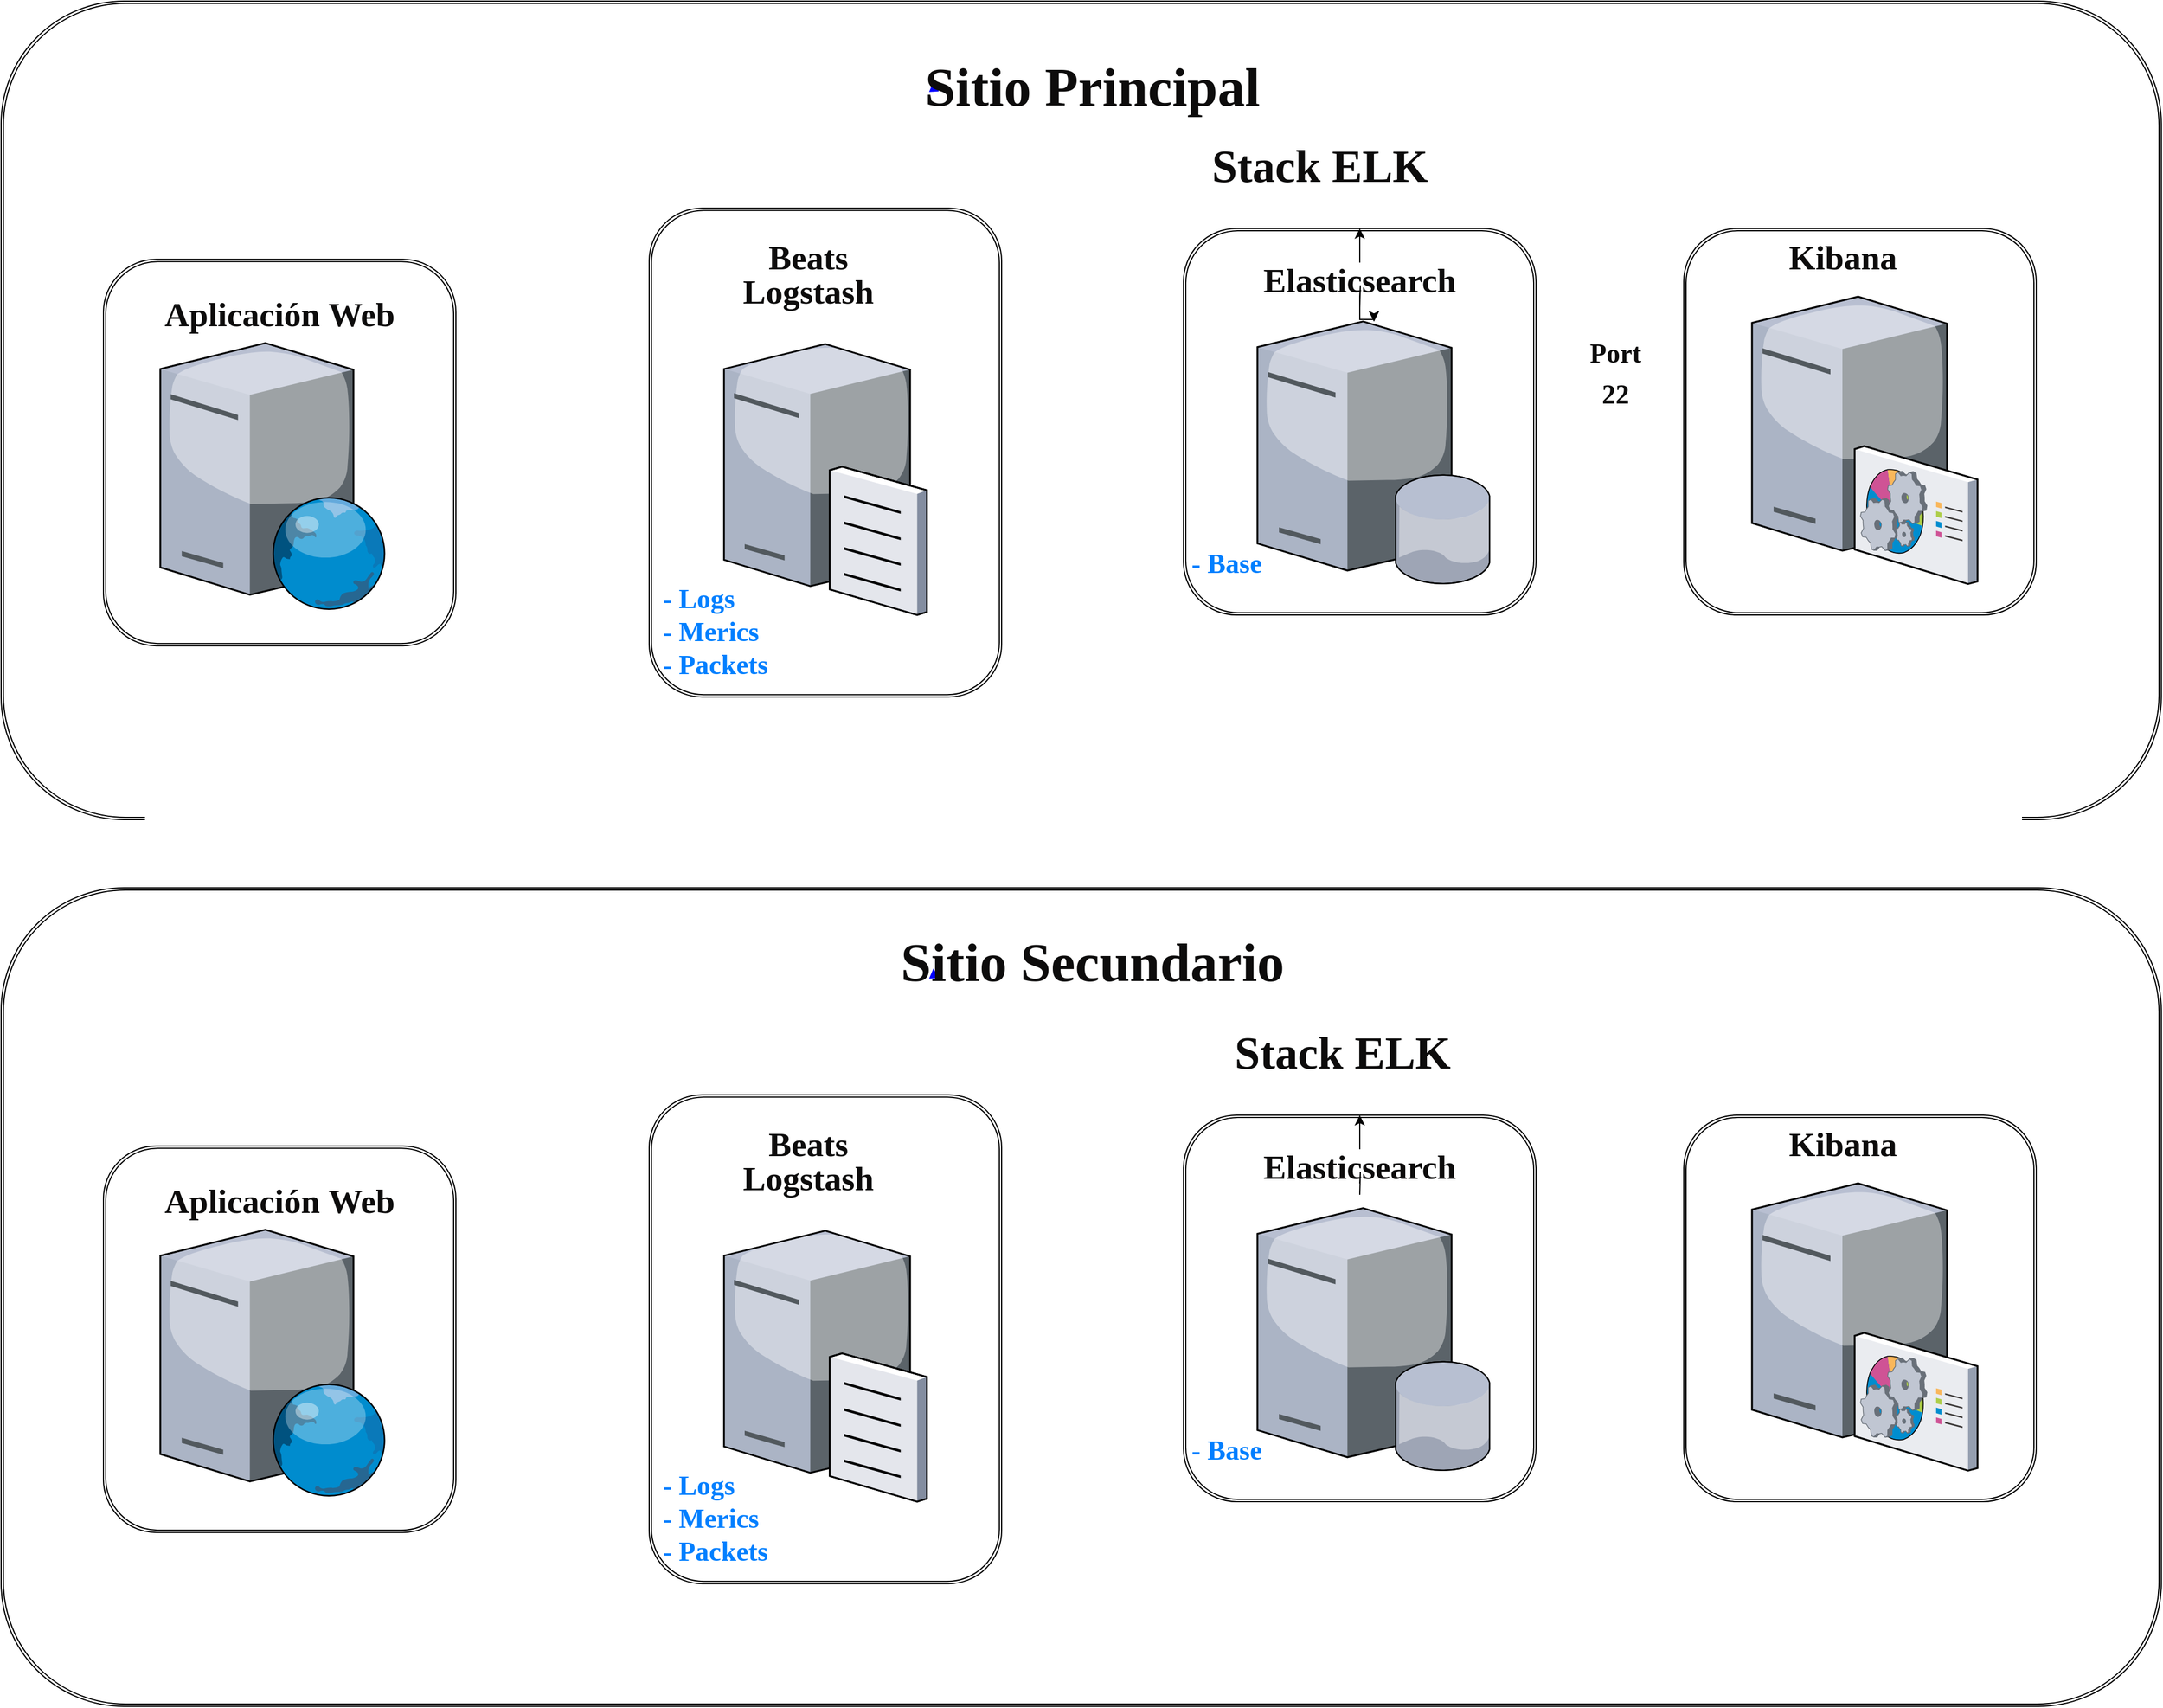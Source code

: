 <mxfile version="20.8.1" type="github">
  <diagram name="Page-1" id="822b0af5-4adb-64df-f703-e8dfc1f81529">
    <mxGraphModel dx="2054" dy="534" grid="1" gridSize="10" guides="1" tooltips="1" connect="1" arrows="1" fold="1" page="1" pageScale="1" pageWidth="1100" pageHeight="850" background="none" math="0" shadow="0">
      <root>
        <mxCell id="0" />
        <mxCell id="1" parent="0" />
        <mxCell id="I3DkCNayP3qVsuITPL4q-41" value="" style="shape=ext;double=1;rounded=1;whiteSpace=wrap;html=1;fontSize=30;fontColor=#0d0c0c;" parent="1" vertex="1">
          <mxGeometry x="-210" y="310" width="1900" height="720" as="geometry" />
        </mxCell>
        <mxCell id="I3DkCNayP3qVsuITPL4q-17" value="" style="shape=ext;double=1;rounded=1;whiteSpace=wrap;html=1;fontSize=30;fontColor=#0d0c0c;" parent="1" vertex="1">
          <mxGeometry x="830" y="510" width="310" height="340" as="geometry" />
        </mxCell>
        <mxCell id="I3DkCNayP3qVsuITPL4q-9" value="" style="shape=ext;double=1;rounded=1;whiteSpace=wrap;html=1;fontSize=30;fontColor=#0d0c0c;" parent="1" vertex="1">
          <mxGeometry x="360" y="492.08" width="310" height="430" as="geometry" />
        </mxCell>
        <mxCell id="7d933b09d9755ecc-23" style="rounded=0;html=1;labelBackgroundColor=none;startArrow=none;startFill=0;endArrow=block;endFill=1;strokeColor=#0000FF;strokeWidth=1;fontFamily=Verdana;fontSize=12" parent="1" edge="1">
          <mxGeometry relative="1" as="geometry">
            <mxPoint x="610.459" y="389.539" as="sourcePoint" />
            <mxPoint x="610" y="381" as="targetPoint" />
          </mxGeometry>
        </mxCell>
        <mxCell id="I3DkCNayP3qVsuITPL4q-10" value="" style="verticalLabelPosition=bottom;aspect=fixed;html=1;verticalAlign=top;strokeColor=none;shape=mxgraph.citrix.file_server;rounded=0;shadow=0;comic=0;fontFamily=Verdana;" parent="1" vertex="1">
          <mxGeometry x="425.82" y="606" width="178.35" height="243.66" as="geometry" />
        </mxCell>
        <mxCell id="I3DkCNayP3qVsuITPL4q-20" value="" style="edgeStyle=orthogonalEdgeStyle;rounded=0;orthogonalLoop=1;jettySize=auto;html=1;fontSize=24;fontColor=#007FFF;startArrow=none;" parent="1" source="I3DkCNayP3qVsuITPL4q-21" edge="1">
          <mxGeometry relative="1" as="geometry">
            <mxPoint x="985" y="510" as="targetPoint" />
          </mxGeometry>
        </mxCell>
        <mxCell id="I3DkCNayP3qVsuITPL4q-22" value="" style="edgeStyle=orthogonalEdgeStyle;rounded=0;orthogonalLoop=1;jettySize=auto;html=1;fontSize=24;fontColor=#007FFF;endArrow=none;" parent="1" target="I3DkCNayP3qVsuITPL4q-21" edge="1">
          <mxGeometry relative="1" as="geometry">
            <mxPoint x="985" y="580" as="sourcePoint" />
            <mxPoint x="985" y="510" as="targetPoint" />
          </mxGeometry>
        </mxCell>
        <mxCell id="I3DkCNayP3qVsuITPL4q-85" value="" style="edgeStyle=orthogonalEdgeStyle;rounded=0;orthogonalLoop=1;jettySize=auto;html=1;fontSize=48;fontColor=#007FFF;" parent="1" source="I3DkCNayP3qVsuITPL4q-21" target="I3DkCNayP3qVsuITPL4q-29" edge="1">
          <mxGeometry relative="1" as="geometry" />
        </mxCell>
        <mxCell id="I3DkCNayP3qVsuITPL4q-86" value="" style="edgeStyle=orthogonalEdgeStyle;rounded=0;orthogonalLoop=1;jettySize=auto;html=1;fontSize=48;fontColor=#007FFF;" parent="1" source="I3DkCNayP3qVsuITPL4q-21" target="I3DkCNayP3qVsuITPL4q-29" edge="1">
          <mxGeometry relative="1" as="geometry" />
        </mxCell>
        <mxCell id="I3DkCNayP3qVsuITPL4q-87" value="" style="edgeStyle=orthogonalEdgeStyle;rounded=0;orthogonalLoop=1;jettySize=auto;html=1;fontSize=48;fontColor=#007FFF;" parent="1" source="I3DkCNayP3qVsuITPL4q-21" target="I3DkCNayP3qVsuITPL4q-29" edge="1">
          <mxGeometry relative="1" as="geometry" />
        </mxCell>
        <mxCell id="I3DkCNayP3qVsuITPL4q-21" value="&lt;b style=&quot;border-color: var(--border-color); color: rgb(13, 12, 12); font-family: Verdana; font-size: 30px;&quot;&gt;Elasticsearch&lt;/b&gt;" style="text;strokeColor=none;align=center;fillColor=none;html=1;verticalAlign=middle;whiteSpace=wrap;rounded=0;fontSize=24;fontColor=#007FFF;" parent="1" vertex="1">
          <mxGeometry x="955" y="540" width="60" height="30" as="geometry" />
        </mxCell>
        <mxCell id="I3DkCNayP3qVsuITPL4q-23" value="&lt;font face=&quot;Verdana&quot; color=&quot;#0d0c0c&quot;&gt;&lt;span style=&quot;font-size: 30px;&quot;&gt;&lt;b&gt;Logstash&lt;/b&gt;&lt;/span&gt;&lt;/font&gt;" style="text;strokeColor=none;align=center;fillColor=none;html=1;verticalAlign=middle;whiteSpace=wrap;rounded=0;fontSize=24;fontColor=#007FFF;" parent="1" vertex="1">
          <mxGeometry x="470" y="550" width="60" height="30" as="geometry" />
        </mxCell>
        <mxCell id="I3DkCNayP3qVsuITPL4q-24" value="&lt;font face=&quot;Verdana&quot; color=&quot;#0d0c0c&quot;&gt;&lt;span style=&quot;font-size: 30px;&quot;&gt;&lt;b&gt;Beats&lt;/b&gt;&lt;/span&gt;&lt;/font&gt;" style="text;strokeColor=none;align=center;fillColor=none;html=1;verticalAlign=middle;whiteSpace=wrap;rounded=0;fontSize=24;fontColor=#007FFF;" parent="1" vertex="1">
          <mxGeometry x="470" y="520" width="60" height="30" as="geometry" />
        </mxCell>
        <mxCell id="I3DkCNayP3qVsuITPL4q-26" value="" style="shape=ext;double=1;rounded=1;whiteSpace=wrap;html=1;fontSize=30;fontColor=#0d0c0c;" parent="1" vertex="1">
          <mxGeometry x="1270" y="510" width="310" height="340" as="geometry" />
        </mxCell>
        <mxCell id="I3DkCNayP3qVsuITPL4q-27" value="&lt;b style=&quot;border-color: var(--border-color); color: rgb(0, 0, 0); font-family: Verdana;&quot;&gt;&lt;font style=&quot;border-color: var(--border-color);&quot; color=&quot;#007fff&quot;&gt;- Logs&lt;br style=&quot;border-color: var(--border-color);&quot;&gt;- Merics&lt;br style=&quot;border-color: var(--border-color);&quot;&gt;&lt;div style=&quot;border-color: var(--border-color);&quot;&gt;&lt;b style=&quot;border-color: var(--border-color); background-color: initial;&quot;&gt;- Packets&lt;/b&gt;&lt;/div&gt;&lt;/font&gt;&lt;/b&gt;" style="text;strokeColor=none;align=left;fillColor=none;html=1;verticalAlign=middle;whiteSpace=wrap;rounded=0;fontSize=24;fontColor=#007FFF;" parent="1" vertex="1">
          <mxGeometry x="370" y="849.66" width="180" height="30" as="geometry" />
        </mxCell>
        <mxCell id="I3DkCNayP3qVsuITPL4q-28" value="&lt;b style=&quot;border-color: var(--border-color); color: rgb(0, 0, 0); font-family: Verdana;&quot;&gt;&lt;font style=&quot;border-color: var(--border-color);&quot; color=&quot;#007fff&quot;&gt;- Base&lt;br&gt;&lt;/font&gt;&lt;/b&gt;" style="text;strokeColor=none;align=left;fillColor=none;html=1;verticalAlign=middle;whiteSpace=wrap;rounded=0;fontSize=24;fontColor=#007FFF;" parent="1" vertex="1">
          <mxGeometry x="835" y="790" width="180" height="30" as="geometry" />
        </mxCell>
        <mxCell id="I3DkCNayP3qVsuITPL4q-29" value="" style="verticalLabelPosition=bottom;sketch=0;aspect=fixed;html=1;verticalAlign=top;strokeColor=none;align=center;outlineConnect=0;shape=mxgraph.citrix.database_server;fontSize=24;fontColor=#007FFF;" parent="1" vertex="1">
          <mxGeometry x="895" y="591.76" width="205.01" height="230.64" as="geometry" />
        </mxCell>
        <mxCell id="I3DkCNayP3qVsuITPL4q-31" value="" style="verticalLabelPosition=bottom;sketch=0;aspect=fixed;html=1;verticalAlign=top;strokeColor=none;align=center;outlineConnect=0;shape=mxgraph.citrix.command_center;fontSize=24;fontColor=#007FFF;" parent="1" vertex="1">
          <mxGeometry x="1330" y="570" width="198.5" height="252.4" as="geometry" />
        </mxCell>
        <mxCell id="I3DkCNayP3qVsuITPL4q-32" value="&lt;font face=&quot;Verdana&quot; color=&quot;#0d0c0c&quot;&gt;&lt;span style=&quot;font-size: 30px;&quot;&gt;&lt;b&gt;Kibana&lt;/b&gt;&lt;/span&gt;&lt;/font&gt;" style="text;strokeColor=none;align=center;fillColor=none;html=1;verticalAlign=middle;whiteSpace=wrap;rounded=0;fontSize=24;fontColor=#007FFF;" parent="1" vertex="1">
          <mxGeometry x="1380" y="520" width="60" height="30" as="geometry" />
        </mxCell>
        <mxCell id="I3DkCNayP3qVsuITPL4q-36" value="" style="shape=ext;double=1;rounded=1;whiteSpace=wrap;html=1;fontSize=30;fontColor=#0d0c0c;" parent="1" vertex="1">
          <mxGeometry x="-120" y="537.08" width="310" height="340" as="geometry" />
        </mxCell>
        <mxCell id="I3DkCNayP3qVsuITPL4q-37" value="" style="verticalLabelPosition=bottom;sketch=0;aspect=fixed;html=1;verticalAlign=top;strokeColor=none;align=center;outlineConnect=0;shape=mxgraph.citrix.web_server;fontSize=24;fontColor=#007FFF;" parent="1" vertex="1">
          <mxGeometry x="-70" y="610.77" width="199" height="234.12" as="geometry" />
        </mxCell>
        <mxCell id="I3DkCNayP3qVsuITPL4q-40" value="&lt;font face=&quot;Verdana&quot; color=&quot;#0d0c0c&quot;&gt;&lt;span style=&quot;font-size: 30px;&quot;&gt;&lt;b&gt;Aplicación&lt;/b&gt;&lt;/span&gt;&lt;b style=&quot;font-size: 30px;&quot;&gt;&amp;nbsp;Web&lt;/b&gt;&lt;/font&gt;" style="text;strokeColor=none;align=center;fillColor=none;html=1;verticalAlign=middle;whiteSpace=wrap;rounded=0;fontSize=24;fontColor=#007FFF;" parent="1" vertex="1">
          <mxGeometry x="5" y="570" width="60" height="30" as="geometry" />
        </mxCell>
        <mxCell id="I3DkCNayP3qVsuITPL4q-42" value="&lt;font size=&quot;1&quot; face=&quot;Verdana&quot; color=&quot;#0d0c0c&quot;&gt;&lt;b style=&quot;font-size: 48px;&quot;&gt;Sitio Principal&lt;/b&gt;&lt;/font&gt;" style="text;strokeColor=none;align=center;fillColor=none;html=1;verticalAlign=middle;whiteSpace=wrap;rounded=0;fontSize=24;fontColor=#007FFF;" parent="1" vertex="1">
          <mxGeometry x="540" y="370" width="420" height="30" as="geometry" />
        </mxCell>
        <mxCell id="I3DkCNayP3qVsuITPL4q-63" value="" style="shape=ext;double=1;rounded=1;whiteSpace=wrap;html=1;fontSize=30;fontColor=#0d0c0c;" parent="1" vertex="1">
          <mxGeometry x="-210" y="1090" width="1900" height="720" as="geometry" />
        </mxCell>
        <mxCell id="I3DkCNayP3qVsuITPL4q-64" value="" style="shape=ext;double=1;rounded=1;whiteSpace=wrap;html=1;fontSize=30;fontColor=#0d0c0c;" parent="1" vertex="1">
          <mxGeometry x="830" y="1290" width="310" height="340" as="geometry" />
        </mxCell>
        <mxCell id="I3DkCNayP3qVsuITPL4q-65" value="" style="shape=ext;double=1;rounded=1;whiteSpace=wrap;html=1;fontSize=30;fontColor=#0d0c0c;" parent="1" vertex="1">
          <mxGeometry x="360" y="1272.08" width="310" height="430" as="geometry" />
        </mxCell>
        <mxCell id="I3DkCNayP3qVsuITPL4q-66" style="rounded=0;html=1;labelBackgroundColor=none;startArrow=none;startFill=0;endArrow=block;endFill=1;strokeColor=#0000FF;strokeWidth=1;fontFamily=Verdana;fontSize=12" parent="1" edge="1">
          <mxGeometry relative="1" as="geometry">
            <mxPoint x="610.459" y="1169.539" as="sourcePoint" />
            <mxPoint x="610" y="1161" as="targetPoint" />
          </mxGeometry>
        </mxCell>
        <mxCell id="I3DkCNayP3qVsuITPL4q-67" value="" style="verticalLabelPosition=bottom;aspect=fixed;html=1;verticalAlign=top;strokeColor=none;shape=mxgraph.citrix.file_server;rounded=0;shadow=0;comic=0;fontFamily=Verdana;" parent="1" vertex="1">
          <mxGeometry x="425.82" y="1386" width="178.35" height="243.66" as="geometry" />
        </mxCell>
        <mxCell id="I3DkCNayP3qVsuITPL4q-68" value="" style="edgeStyle=orthogonalEdgeStyle;rounded=0;orthogonalLoop=1;jettySize=auto;html=1;fontSize=24;fontColor=#007FFF;startArrow=none;" parent="1" source="I3DkCNayP3qVsuITPL4q-70" edge="1">
          <mxGeometry relative="1" as="geometry">
            <mxPoint x="985" y="1290" as="targetPoint" />
          </mxGeometry>
        </mxCell>
        <mxCell id="I3DkCNayP3qVsuITPL4q-69" value="" style="edgeStyle=orthogonalEdgeStyle;rounded=0;orthogonalLoop=1;jettySize=auto;html=1;fontSize=24;fontColor=#007FFF;endArrow=none;" parent="1" target="I3DkCNayP3qVsuITPL4q-70" edge="1">
          <mxGeometry relative="1" as="geometry">
            <mxPoint x="985" y="1360" as="sourcePoint" />
            <mxPoint x="985" y="1290" as="targetPoint" />
          </mxGeometry>
        </mxCell>
        <mxCell id="I3DkCNayP3qVsuITPL4q-70" value="&lt;b style=&quot;border-color: var(--border-color); color: rgb(13, 12, 12); font-family: Verdana; font-size: 30px;&quot;&gt;Elasticsearch&lt;/b&gt;" style="text;strokeColor=none;align=center;fillColor=none;html=1;verticalAlign=middle;whiteSpace=wrap;rounded=0;fontSize=24;fontColor=#007FFF;" parent="1" vertex="1">
          <mxGeometry x="955" y="1320" width="60" height="30" as="geometry" />
        </mxCell>
        <mxCell id="I3DkCNayP3qVsuITPL4q-71" value="&lt;font face=&quot;Verdana&quot; color=&quot;#0d0c0c&quot;&gt;&lt;span style=&quot;font-size: 30px;&quot;&gt;&lt;b&gt;Logstash&lt;/b&gt;&lt;/span&gt;&lt;/font&gt;" style="text;strokeColor=none;align=center;fillColor=none;html=1;verticalAlign=middle;whiteSpace=wrap;rounded=0;fontSize=24;fontColor=#007FFF;" parent="1" vertex="1">
          <mxGeometry x="470" y="1330" width="60" height="30" as="geometry" />
        </mxCell>
        <mxCell id="I3DkCNayP3qVsuITPL4q-72" value="&lt;font face=&quot;Verdana&quot; color=&quot;#0d0c0c&quot;&gt;&lt;span style=&quot;font-size: 30px;&quot;&gt;&lt;b&gt;Beats&lt;/b&gt;&lt;/span&gt;&lt;/font&gt;" style="text;strokeColor=none;align=center;fillColor=none;html=1;verticalAlign=middle;whiteSpace=wrap;rounded=0;fontSize=24;fontColor=#007FFF;" parent="1" vertex="1">
          <mxGeometry x="470" y="1300" width="60" height="30" as="geometry" />
        </mxCell>
        <mxCell id="I3DkCNayP3qVsuITPL4q-73" value="" style="shape=ext;double=1;rounded=1;whiteSpace=wrap;html=1;fontSize=30;fontColor=#0d0c0c;" parent="1" vertex="1">
          <mxGeometry x="1270" y="1290" width="310" height="340" as="geometry" />
        </mxCell>
        <mxCell id="I3DkCNayP3qVsuITPL4q-74" value="&lt;b style=&quot;border-color: var(--border-color); color: rgb(0, 0, 0); font-family: Verdana;&quot;&gt;&lt;font style=&quot;border-color: var(--border-color);&quot; color=&quot;#007fff&quot;&gt;- Logs&lt;br style=&quot;border-color: var(--border-color);&quot;&gt;- Merics&lt;br style=&quot;border-color: var(--border-color);&quot;&gt;&lt;div style=&quot;border-color: var(--border-color);&quot;&gt;&lt;b style=&quot;border-color: var(--border-color); background-color: initial;&quot;&gt;- Packets&lt;/b&gt;&lt;/div&gt;&lt;/font&gt;&lt;/b&gt;" style="text;strokeColor=none;align=left;fillColor=none;html=1;verticalAlign=middle;whiteSpace=wrap;rounded=0;fontSize=24;fontColor=#007FFF;" parent="1" vertex="1">
          <mxGeometry x="370" y="1629.66" width="180" height="30" as="geometry" />
        </mxCell>
        <mxCell id="I3DkCNayP3qVsuITPL4q-75" value="&lt;b style=&quot;border-color: var(--border-color); color: rgb(0, 0, 0); font-family: Verdana;&quot;&gt;&lt;font style=&quot;border-color: var(--border-color);&quot; color=&quot;#007fff&quot;&gt;- Base&lt;br&gt;&lt;/font&gt;&lt;/b&gt;" style="text;strokeColor=none;align=left;fillColor=none;html=1;verticalAlign=middle;whiteSpace=wrap;rounded=0;fontSize=24;fontColor=#007FFF;" parent="1" vertex="1">
          <mxGeometry x="835" y="1570" width="180" height="30" as="geometry" />
        </mxCell>
        <mxCell id="I3DkCNayP3qVsuITPL4q-76" value="" style="verticalLabelPosition=bottom;sketch=0;aspect=fixed;html=1;verticalAlign=top;strokeColor=none;align=center;outlineConnect=0;shape=mxgraph.citrix.database_server;fontSize=24;fontColor=#007FFF;" parent="1" vertex="1">
          <mxGeometry x="895" y="1371.76" width="205.01" height="230.64" as="geometry" />
        </mxCell>
        <mxCell id="I3DkCNayP3qVsuITPL4q-77" value="" style="verticalLabelPosition=bottom;sketch=0;aspect=fixed;html=1;verticalAlign=top;strokeColor=none;align=center;outlineConnect=0;shape=mxgraph.citrix.command_center;fontSize=24;fontColor=#007FFF;" parent="1" vertex="1">
          <mxGeometry x="1330" y="1350" width="198.5" height="252.4" as="geometry" />
        </mxCell>
        <mxCell id="I3DkCNayP3qVsuITPL4q-78" value="&lt;font face=&quot;Verdana&quot; color=&quot;#0d0c0c&quot;&gt;&lt;span style=&quot;font-size: 30px;&quot;&gt;&lt;b&gt;Kibana&lt;/b&gt;&lt;/span&gt;&lt;/font&gt;" style="text;strokeColor=none;align=center;fillColor=none;html=1;verticalAlign=middle;whiteSpace=wrap;rounded=0;fontSize=24;fontColor=#007FFF;" parent="1" vertex="1">
          <mxGeometry x="1380" y="1300" width="60" height="30" as="geometry" />
        </mxCell>
        <mxCell id="I3DkCNayP3qVsuITPL4q-79" value="" style="shape=ext;double=1;rounded=1;whiteSpace=wrap;html=1;fontSize=30;fontColor=#0d0c0c;" parent="1" vertex="1">
          <mxGeometry x="-120" y="1317.08" width="310" height="340" as="geometry" />
        </mxCell>
        <mxCell id="I3DkCNayP3qVsuITPL4q-80" value="" style="verticalLabelPosition=bottom;sketch=0;aspect=fixed;html=1;verticalAlign=top;strokeColor=none;align=center;outlineConnect=0;shape=mxgraph.citrix.web_server;fontSize=24;fontColor=#007FFF;" parent="1" vertex="1">
          <mxGeometry x="-70" y="1390.77" width="199" height="234.12" as="geometry" />
        </mxCell>
        <mxCell id="I3DkCNayP3qVsuITPL4q-81" value="&lt;font face=&quot;Verdana&quot; color=&quot;#0d0c0c&quot;&gt;&lt;span style=&quot;font-size: 30px;&quot;&gt;&lt;b&gt;Aplicación&lt;/b&gt;&lt;/span&gt;&lt;b style=&quot;font-size: 30px;&quot;&gt;&amp;nbsp;Web&lt;/b&gt;&lt;/font&gt;" style="text;strokeColor=none;align=center;fillColor=none;html=1;verticalAlign=middle;whiteSpace=wrap;rounded=0;fontSize=24;fontColor=#007FFF;" parent="1" vertex="1">
          <mxGeometry x="5" y="1350" width="60" height="30" as="geometry" />
        </mxCell>
        <mxCell id="I3DkCNayP3qVsuITPL4q-82" value="&lt;font size=&quot;1&quot; face=&quot;Verdana&quot; color=&quot;#0d0c0c&quot;&gt;&lt;b style=&quot;font-size: 48px;&quot;&gt;Sitio Secundario&lt;br&gt;&lt;/b&gt;&lt;/font&gt;" style="text;strokeColor=none;align=center;fillColor=none;html=1;verticalAlign=middle;whiteSpace=wrap;rounded=0;fontSize=24;fontColor=#007FFF;" parent="1" vertex="1">
          <mxGeometry x="460" y="1140" width="580" height="30" as="geometry" />
        </mxCell>
        <mxCell id="I3DkCNayP3qVsuITPL4q-83" value="&lt;font size=&quot;1&quot; face=&quot;Verdana&quot; color=&quot;#0d0c0c&quot;&gt;&lt;b style=&quot;font-size: 40px;&quot;&gt;Stack ELK&lt;br&gt;&lt;/b&gt;&lt;/font&gt;" style="text;strokeColor=none;align=center;fillColor=none;html=1;verticalAlign=middle;whiteSpace=wrap;rounded=0;fontSize=24;fontColor=#007FFF;" parent="1" vertex="1">
          <mxGeometry x="740" y="440" width="420" height="30" as="geometry" />
        </mxCell>
        <mxCell id="I3DkCNayP3qVsuITPL4q-84" value="&lt;font size=&quot;1&quot; face=&quot;Verdana&quot; color=&quot;#0d0c0c&quot;&gt;&lt;b style=&quot;font-size: 40px;&quot;&gt;Stack ELK&lt;br&gt;&lt;/b&gt;&lt;/font&gt;" style="text;strokeColor=none;align=center;fillColor=none;html=1;verticalAlign=middle;whiteSpace=wrap;rounded=0;fontSize=24;fontColor=#007FFF;" parent="1" vertex="1">
          <mxGeometry x="760" y="1220" width="420" height="30" as="geometry" />
        </mxCell>
        <mxCell id="I3DkCNayP3qVsuITPL4q-88" value="&lt;font face=&quot;Verdana&quot; color=&quot;#0d0c0c&quot;&gt;&lt;span style=&quot;font-size: 30px;&quot;&gt;&lt;b style=&quot;font-size: 24px;&quot;&gt;Port 22&lt;/b&gt;&lt;/span&gt;&lt;/font&gt;" style="text;strokeColor=none;align=center;fillColor=none;html=1;verticalAlign=middle;whiteSpace=wrap;rounded=0;fontSize=24;fontColor=#007FFF;" parent="1" vertex="1">
          <mxGeometry x="1180" y="620" width="60" height="30" as="geometry" />
        </mxCell>
      </root>
    </mxGraphModel>
  </diagram>
</mxfile>

